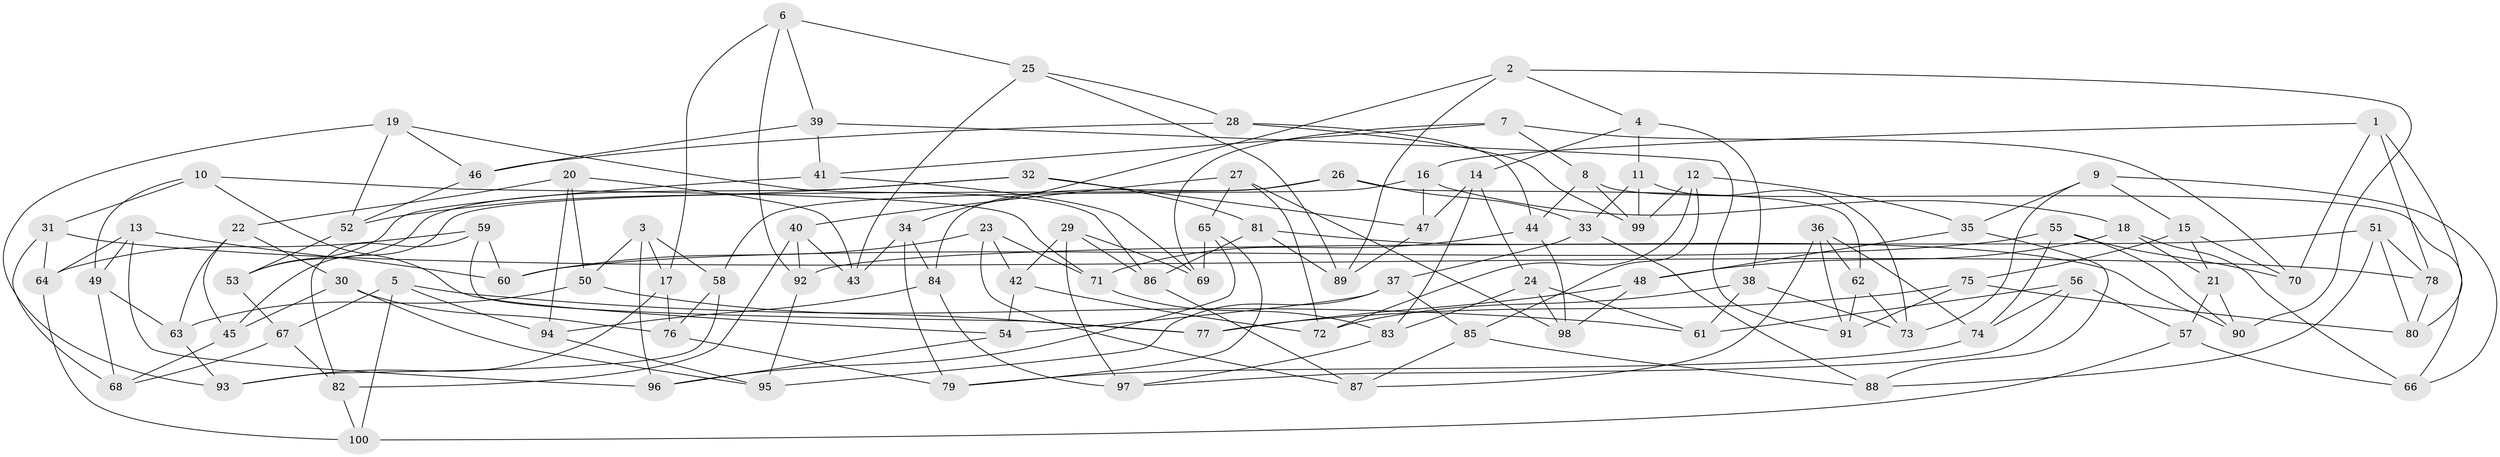 // Generated by graph-tools (version 1.1) at 2025/39/02/21/25 10:39:01]
// undirected, 100 vertices, 200 edges
graph export_dot {
graph [start="1"]
  node [color=gray90,style=filled];
  1;
  2;
  3;
  4;
  5;
  6;
  7;
  8;
  9;
  10;
  11;
  12;
  13;
  14;
  15;
  16;
  17;
  18;
  19;
  20;
  21;
  22;
  23;
  24;
  25;
  26;
  27;
  28;
  29;
  30;
  31;
  32;
  33;
  34;
  35;
  36;
  37;
  38;
  39;
  40;
  41;
  42;
  43;
  44;
  45;
  46;
  47;
  48;
  49;
  50;
  51;
  52;
  53;
  54;
  55;
  56;
  57;
  58;
  59;
  60;
  61;
  62;
  63;
  64;
  65;
  66;
  67;
  68;
  69;
  70;
  71;
  72;
  73;
  74;
  75;
  76;
  77;
  78;
  79;
  80;
  81;
  82;
  83;
  84;
  85;
  86;
  87;
  88;
  89;
  90;
  91;
  92;
  93;
  94;
  95;
  96;
  97;
  98;
  99;
  100;
  1 -- 70;
  1 -- 80;
  1 -- 78;
  1 -- 16;
  2 -- 89;
  2 -- 34;
  2 -- 4;
  2 -- 90;
  3 -- 58;
  3 -- 96;
  3 -- 17;
  3 -- 50;
  4 -- 14;
  4 -- 11;
  4 -- 38;
  5 -- 67;
  5 -- 94;
  5 -- 100;
  5 -- 61;
  6 -- 25;
  6 -- 39;
  6 -- 92;
  6 -- 17;
  7 -- 41;
  7 -- 69;
  7 -- 70;
  7 -- 8;
  8 -- 66;
  8 -- 99;
  8 -- 44;
  9 -- 35;
  9 -- 66;
  9 -- 73;
  9 -- 15;
  10 -- 49;
  10 -- 31;
  10 -- 54;
  10 -- 71;
  11 -- 73;
  11 -- 33;
  11 -- 99;
  12 -- 99;
  12 -- 85;
  12 -- 35;
  12 -- 72;
  13 -- 60;
  13 -- 49;
  13 -- 96;
  13 -- 64;
  14 -- 47;
  14 -- 83;
  14 -- 24;
  15 -- 70;
  15 -- 75;
  15 -- 21;
  16 -- 47;
  16 -- 58;
  16 -- 18;
  17 -- 76;
  17 -- 93;
  18 -- 21;
  18 -- 48;
  18 -- 66;
  19 -- 46;
  19 -- 52;
  19 -- 86;
  19 -- 93;
  20 -- 50;
  20 -- 43;
  20 -- 22;
  20 -- 94;
  21 -- 57;
  21 -- 90;
  22 -- 30;
  22 -- 63;
  22 -- 45;
  23 -- 42;
  23 -- 60;
  23 -- 71;
  23 -- 87;
  24 -- 83;
  24 -- 61;
  24 -- 98;
  25 -- 43;
  25 -- 28;
  25 -- 89;
  26 -- 33;
  26 -- 62;
  26 -- 84;
  26 -- 45;
  27 -- 72;
  27 -- 40;
  27 -- 98;
  27 -- 65;
  28 -- 99;
  28 -- 46;
  28 -- 44;
  29 -- 97;
  29 -- 69;
  29 -- 86;
  29 -- 42;
  30 -- 45;
  30 -- 76;
  30 -- 95;
  31 -- 78;
  31 -- 64;
  31 -- 68;
  32 -- 81;
  32 -- 53;
  32 -- 47;
  32 -- 52;
  33 -- 88;
  33 -- 37;
  34 -- 43;
  34 -- 84;
  34 -- 79;
  35 -- 88;
  35 -- 48;
  36 -- 91;
  36 -- 87;
  36 -- 62;
  36 -- 74;
  37 -- 85;
  37 -- 95;
  37 -- 54;
  38 -- 61;
  38 -- 72;
  38 -- 73;
  39 -- 46;
  39 -- 91;
  39 -- 41;
  40 -- 92;
  40 -- 43;
  40 -- 82;
  41 -- 53;
  41 -- 69;
  42 -- 54;
  42 -- 72;
  44 -- 98;
  44 -- 71;
  45 -- 68;
  46 -- 52;
  47 -- 89;
  48 -- 98;
  48 -- 77;
  49 -- 68;
  49 -- 63;
  50 -- 63;
  50 -- 77;
  51 -- 88;
  51 -- 92;
  51 -- 80;
  51 -- 78;
  52 -- 53;
  53 -- 67;
  54 -- 96;
  55 -- 90;
  55 -- 60;
  55 -- 70;
  55 -- 74;
  56 -- 61;
  56 -- 97;
  56 -- 57;
  56 -- 74;
  57 -- 100;
  57 -- 66;
  58 -- 76;
  58 -- 93;
  59 -- 60;
  59 -- 64;
  59 -- 77;
  59 -- 82;
  62 -- 73;
  62 -- 91;
  63 -- 93;
  64 -- 100;
  65 -- 79;
  65 -- 69;
  65 -- 96;
  67 -- 82;
  67 -- 68;
  71 -- 83;
  74 -- 79;
  75 -- 91;
  75 -- 77;
  75 -- 80;
  76 -- 79;
  78 -- 80;
  81 -- 86;
  81 -- 90;
  81 -- 89;
  82 -- 100;
  83 -- 97;
  84 -- 94;
  84 -- 97;
  85 -- 88;
  85 -- 87;
  86 -- 87;
  92 -- 95;
  94 -- 95;
}

